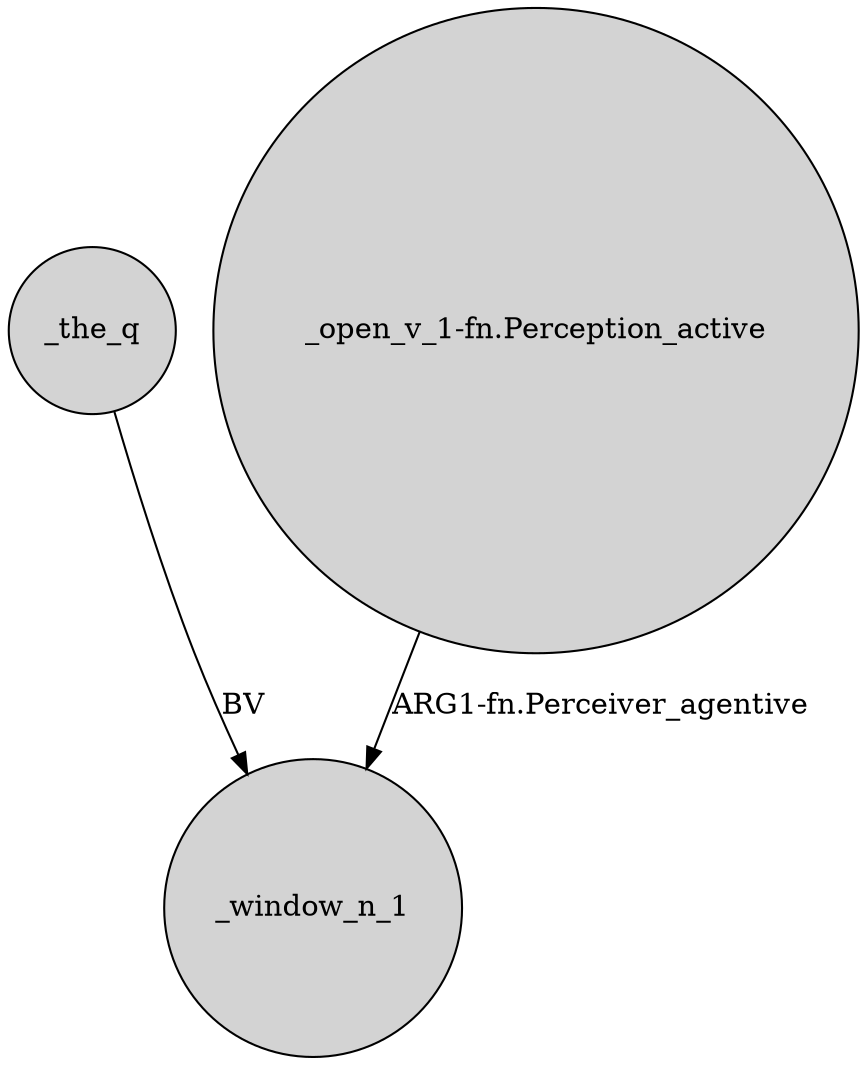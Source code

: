 digraph {
	node [shape=circle style=filled]
	_the_q -> _window_n_1 [label=BV]
	"_open_v_1-fn.Perception_active" -> _window_n_1 [label="ARG1-fn.Perceiver_agentive"]
}
